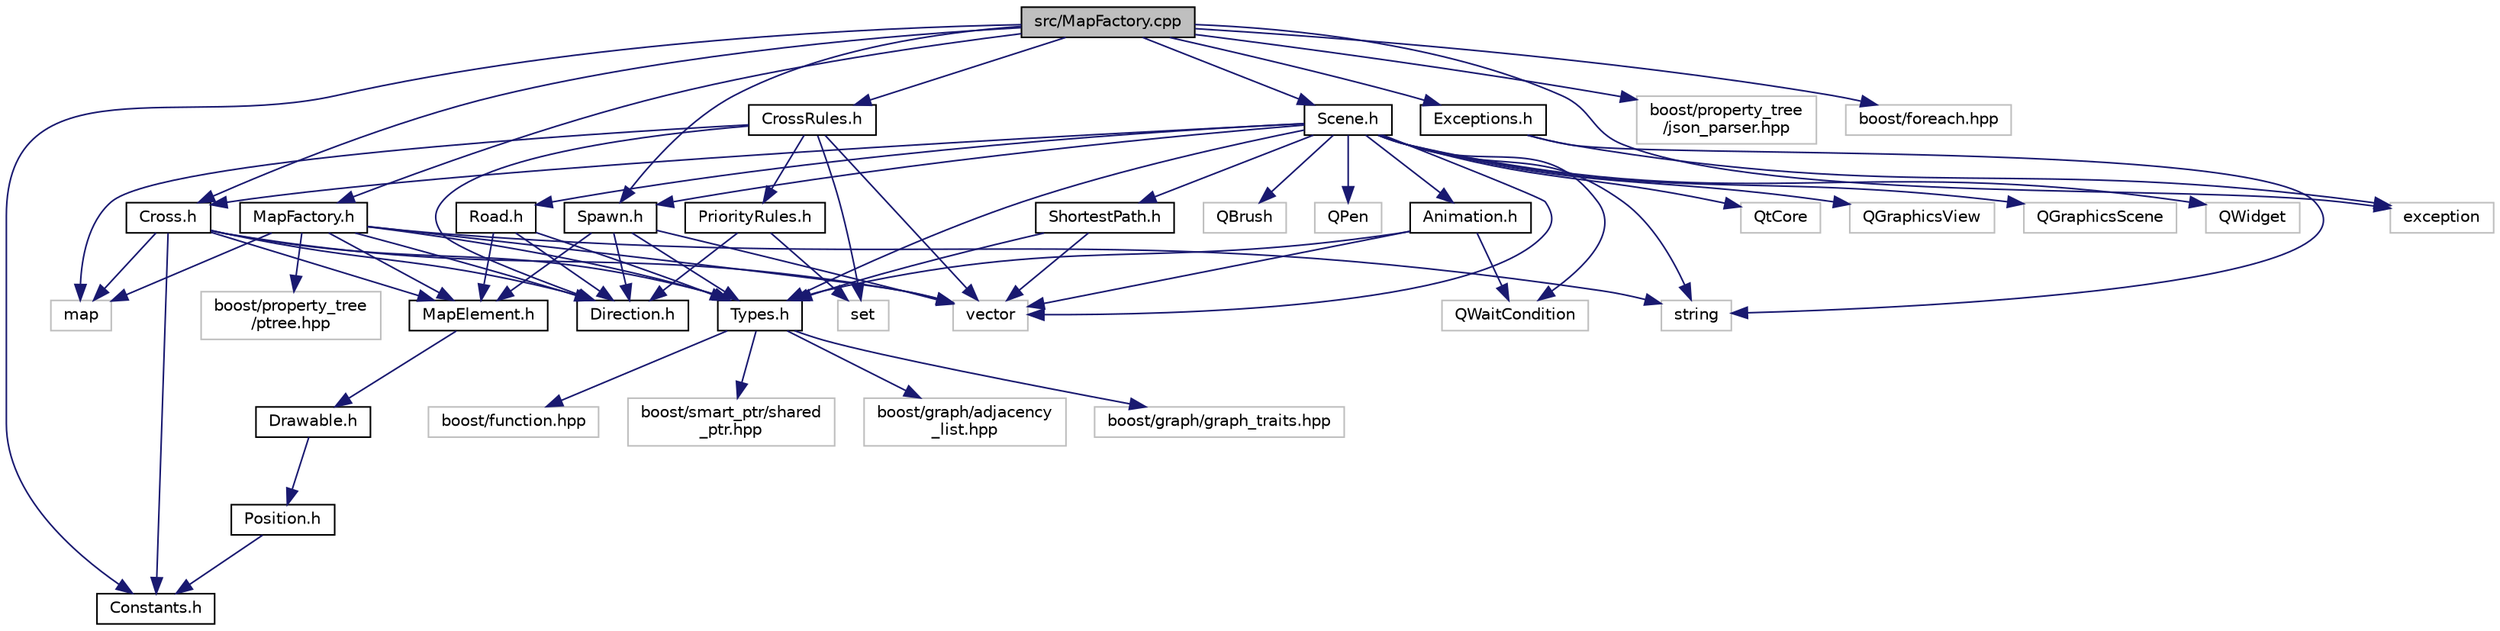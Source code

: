 digraph "src/MapFactory.cpp"
{
  edge [fontname="Helvetica",fontsize="10",labelfontname="Helvetica",labelfontsize="10"];
  node [fontname="Helvetica",fontsize="10",shape=record];
  Node1 [label="src/MapFactory.cpp",height=0.2,width=0.4,color="black", fillcolor="grey75", style="filled" fontcolor="black"];
  Node1 -> Node2 [color="midnightblue",fontsize="10",style="solid",fontname="Helvetica"];
  Node2 [label="MapFactory.h",height=0.2,width=0.4,color="black", fillcolor="white", style="filled",URL="$_map_factory_8h.html"];
  Node2 -> Node3 [color="midnightblue",fontsize="10",style="solid",fontname="Helvetica"];
  Node3 [label="Direction.h",height=0.2,width=0.4,color="black", fillcolor="white", style="filled",URL="$_direction_8h.html"];
  Node2 -> Node4 [color="midnightblue",fontsize="10",style="solid",fontname="Helvetica"];
  Node4 [label="MapElement.h",height=0.2,width=0.4,color="black", fillcolor="white", style="filled",URL="$_map_element_8h.html"];
  Node4 -> Node5 [color="midnightblue",fontsize="10",style="solid",fontname="Helvetica"];
  Node5 [label="Drawable.h",height=0.2,width=0.4,color="black", fillcolor="white", style="filled",URL="$_drawable_8h.html"];
  Node5 -> Node6 [color="midnightblue",fontsize="10",style="solid",fontname="Helvetica"];
  Node6 [label="Position.h",height=0.2,width=0.4,color="black", fillcolor="white", style="filled",URL="$_position_8h.html"];
  Node6 -> Node7 [color="midnightblue",fontsize="10",style="solid",fontname="Helvetica"];
  Node7 [label="Constants.h",height=0.2,width=0.4,color="black", fillcolor="white", style="filled",URL="$_constants_8h.html"];
  Node2 -> Node8 [color="midnightblue",fontsize="10",style="solid",fontname="Helvetica"];
  Node8 [label="Types.h",height=0.2,width=0.4,color="black", fillcolor="white", style="filled",URL="$_types_8h.html"];
  Node8 -> Node9 [color="midnightblue",fontsize="10",style="solid",fontname="Helvetica"];
  Node9 [label="boost/smart_ptr/shared\l_ptr.hpp",height=0.2,width=0.4,color="grey75", fillcolor="white", style="filled"];
  Node8 -> Node10 [color="midnightblue",fontsize="10",style="solid",fontname="Helvetica"];
  Node10 [label="boost/graph/adjacency\l_list.hpp",height=0.2,width=0.4,color="grey75", fillcolor="white", style="filled"];
  Node8 -> Node11 [color="midnightblue",fontsize="10",style="solid",fontname="Helvetica"];
  Node11 [label="boost/graph/graph_traits.hpp",height=0.2,width=0.4,color="grey75", fillcolor="white", style="filled"];
  Node8 -> Node12 [color="midnightblue",fontsize="10",style="solid",fontname="Helvetica"];
  Node12 [label="boost/function.hpp",height=0.2,width=0.4,color="grey75", fillcolor="white", style="filled"];
  Node2 -> Node13 [color="midnightblue",fontsize="10",style="solid",fontname="Helvetica"];
  Node13 [label="boost/property_tree\l/ptree.hpp",height=0.2,width=0.4,color="grey75", fillcolor="white", style="filled"];
  Node2 -> Node14 [color="midnightblue",fontsize="10",style="solid",fontname="Helvetica"];
  Node14 [label="map",height=0.2,width=0.4,color="grey75", fillcolor="white", style="filled"];
  Node2 -> Node15 [color="midnightblue",fontsize="10",style="solid",fontname="Helvetica"];
  Node15 [label="vector",height=0.2,width=0.4,color="grey75", fillcolor="white", style="filled"];
  Node2 -> Node16 [color="midnightblue",fontsize="10",style="solid",fontname="Helvetica"];
  Node16 [label="string",height=0.2,width=0.4,color="grey75", fillcolor="white", style="filled"];
  Node1 -> Node17 [color="midnightblue",fontsize="10",style="solid",fontname="Helvetica"];
  Node17 [label="Scene.h",height=0.2,width=0.4,color="black", fillcolor="white", style="filled",URL="$_scene_8h.html"];
  Node17 -> Node8 [color="midnightblue",fontsize="10",style="solid",fontname="Helvetica"];
  Node17 -> Node18 [color="midnightblue",fontsize="10",style="solid",fontname="Helvetica"];
  Node18 [label="Animation.h",height=0.2,width=0.4,color="black", fillcolor="white", style="filled",URL="$_animation_8h.html"];
  Node18 -> Node8 [color="midnightblue",fontsize="10",style="solid",fontname="Helvetica"];
  Node18 -> Node19 [color="midnightblue",fontsize="10",style="solid",fontname="Helvetica"];
  Node19 [label="QWaitCondition",height=0.2,width=0.4,color="grey75", fillcolor="white", style="filled"];
  Node18 -> Node15 [color="midnightblue",fontsize="10",style="solid",fontname="Helvetica"];
  Node17 -> Node20 [color="midnightblue",fontsize="10",style="solid",fontname="Helvetica"];
  Node20 [label="ShortestPath.h",height=0.2,width=0.4,color="black", fillcolor="white", style="filled",URL="$_shortest_path_8h.html"];
  Node20 -> Node8 [color="midnightblue",fontsize="10",style="solid",fontname="Helvetica"];
  Node20 -> Node15 [color="midnightblue",fontsize="10",style="solid",fontname="Helvetica"];
  Node17 -> Node21 [color="midnightblue",fontsize="10",style="solid",fontname="Helvetica"];
  Node21 [label="Cross.h",height=0.2,width=0.4,color="black", fillcolor="white", style="filled",URL="$_cross_8h.html"];
  Node21 -> Node4 [color="midnightblue",fontsize="10",style="solid",fontname="Helvetica"];
  Node21 -> Node8 [color="midnightblue",fontsize="10",style="solid",fontname="Helvetica"];
  Node21 -> Node7 [color="midnightblue",fontsize="10",style="solid",fontname="Helvetica"];
  Node21 -> Node3 [color="midnightblue",fontsize="10",style="solid",fontname="Helvetica"];
  Node21 -> Node14 [color="midnightblue",fontsize="10",style="solid",fontname="Helvetica"];
  Node21 -> Node15 [color="midnightblue",fontsize="10",style="solid",fontname="Helvetica"];
  Node17 -> Node22 [color="midnightblue",fontsize="10",style="solid",fontname="Helvetica"];
  Node22 [label="Road.h",height=0.2,width=0.4,color="black", fillcolor="white", style="filled",URL="$_road_8h.html"];
  Node22 -> Node4 [color="midnightblue",fontsize="10",style="solid",fontname="Helvetica"];
  Node22 -> Node3 [color="midnightblue",fontsize="10",style="solid",fontname="Helvetica"];
  Node22 -> Node8 [color="midnightblue",fontsize="10",style="solid",fontname="Helvetica"];
  Node17 -> Node23 [color="midnightblue",fontsize="10",style="solid",fontname="Helvetica"];
  Node23 [label="Spawn.h",height=0.2,width=0.4,color="black", fillcolor="white", style="filled",URL="$_spawn_8h.html"];
  Node23 -> Node4 [color="midnightblue",fontsize="10",style="solid",fontname="Helvetica"];
  Node23 -> Node3 [color="midnightblue",fontsize="10",style="solid",fontname="Helvetica"];
  Node23 -> Node8 [color="midnightblue",fontsize="10",style="solid",fontname="Helvetica"];
  Node23 -> Node15 [color="midnightblue",fontsize="10",style="solid",fontname="Helvetica"];
  Node17 -> Node24 [color="midnightblue",fontsize="10",style="solid",fontname="Helvetica"];
  Node24 [label="QtCore",height=0.2,width=0.4,color="grey75", fillcolor="white", style="filled"];
  Node17 -> Node25 [color="midnightblue",fontsize="10",style="solid",fontname="Helvetica"];
  Node25 [label="QGraphicsView",height=0.2,width=0.4,color="grey75", fillcolor="white", style="filled"];
  Node17 -> Node26 [color="midnightblue",fontsize="10",style="solid",fontname="Helvetica"];
  Node26 [label="QGraphicsScene",height=0.2,width=0.4,color="grey75", fillcolor="white", style="filled"];
  Node17 -> Node27 [color="midnightblue",fontsize="10",style="solid",fontname="Helvetica"];
  Node27 [label="QWidget",height=0.2,width=0.4,color="grey75", fillcolor="white", style="filled"];
  Node17 -> Node28 [color="midnightblue",fontsize="10",style="solid",fontname="Helvetica"];
  Node28 [label="QBrush",height=0.2,width=0.4,color="grey75", fillcolor="white", style="filled"];
  Node17 -> Node29 [color="midnightblue",fontsize="10",style="solid",fontname="Helvetica"];
  Node29 [label="QPen",height=0.2,width=0.4,color="grey75", fillcolor="white", style="filled"];
  Node17 -> Node19 [color="midnightblue",fontsize="10",style="solid",fontname="Helvetica"];
  Node17 -> Node15 [color="midnightblue",fontsize="10",style="solid",fontname="Helvetica"];
  Node17 -> Node16 [color="midnightblue",fontsize="10",style="solid",fontname="Helvetica"];
  Node1 -> Node23 [color="midnightblue",fontsize="10",style="solid",fontname="Helvetica"];
  Node1 -> Node21 [color="midnightblue",fontsize="10",style="solid",fontname="Helvetica"];
  Node1 -> Node30 [color="midnightblue",fontsize="10",style="solid",fontname="Helvetica"];
  Node30 [label="CrossRules.h",height=0.2,width=0.4,color="black", fillcolor="white", style="filled",URL="$_cross_rules_8h.html"];
  Node30 -> Node31 [color="midnightblue",fontsize="10",style="solid",fontname="Helvetica"];
  Node31 [label="PriorityRules.h",height=0.2,width=0.4,color="black", fillcolor="white", style="filled",URL="$_priority_rules_8h.html"];
  Node31 -> Node3 [color="midnightblue",fontsize="10",style="solid",fontname="Helvetica"];
  Node31 -> Node32 [color="midnightblue",fontsize="10",style="solid",fontname="Helvetica"];
  Node32 [label="set",height=0.2,width=0.4,color="grey75", fillcolor="white", style="filled"];
  Node30 -> Node3 [color="midnightblue",fontsize="10",style="solid",fontname="Helvetica"];
  Node30 -> Node14 [color="midnightblue",fontsize="10",style="solid",fontname="Helvetica"];
  Node30 -> Node15 [color="midnightblue",fontsize="10",style="solid",fontname="Helvetica"];
  Node30 -> Node32 [color="midnightblue",fontsize="10",style="solid",fontname="Helvetica"];
  Node1 -> Node33 [color="midnightblue",fontsize="10",style="solid",fontname="Helvetica"];
  Node33 [label="Exceptions.h",height=0.2,width=0.4,color="black", fillcolor="white", style="filled",URL="$_exceptions_8h.html"];
  Node33 -> Node34 [color="midnightblue",fontsize="10",style="solid",fontname="Helvetica"];
  Node34 [label="exception",height=0.2,width=0.4,color="grey75", fillcolor="white", style="filled"];
  Node33 -> Node16 [color="midnightblue",fontsize="10",style="solid",fontname="Helvetica"];
  Node1 -> Node7 [color="midnightblue",fontsize="10",style="solid",fontname="Helvetica"];
  Node1 -> Node34 [color="midnightblue",fontsize="10",style="solid",fontname="Helvetica"];
  Node1 -> Node35 [color="midnightblue",fontsize="10",style="solid",fontname="Helvetica"];
  Node35 [label="boost/property_tree\l/json_parser.hpp",height=0.2,width=0.4,color="grey75", fillcolor="white", style="filled"];
  Node1 -> Node36 [color="midnightblue",fontsize="10",style="solid",fontname="Helvetica"];
  Node36 [label="boost/foreach.hpp",height=0.2,width=0.4,color="grey75", fillcolor="white", style="filled"];
}
